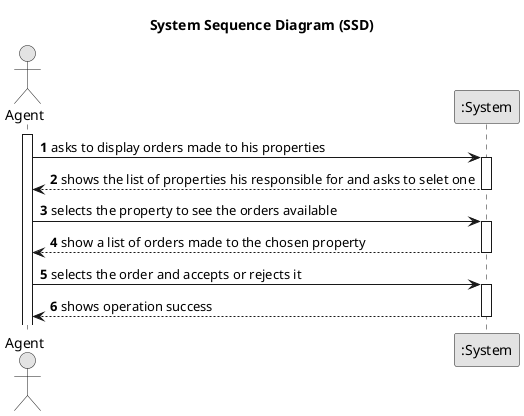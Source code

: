 @startuml
skinparam monochrome true
skinparam packageStyle rectangle
skinparam shadowing false

title System Sequence Diagram (SSD)

autonumber

actor "Agent" as user
participant ":System" as System

activate user

    user -> System : asks to display orders made to his properties
    activate System

        System --> user : shows the list of properties his responsible for and asks to selet one
    deactivate System

    user -> System : selects the property to see the orders available
    activate System

        System --> user : show a list of orders made to the chosen property
    deactivate System

    user -> System : selects the order and accepts or rejects it
    activate System

        System --> user : shows operation success
    deactivate System


@enduml